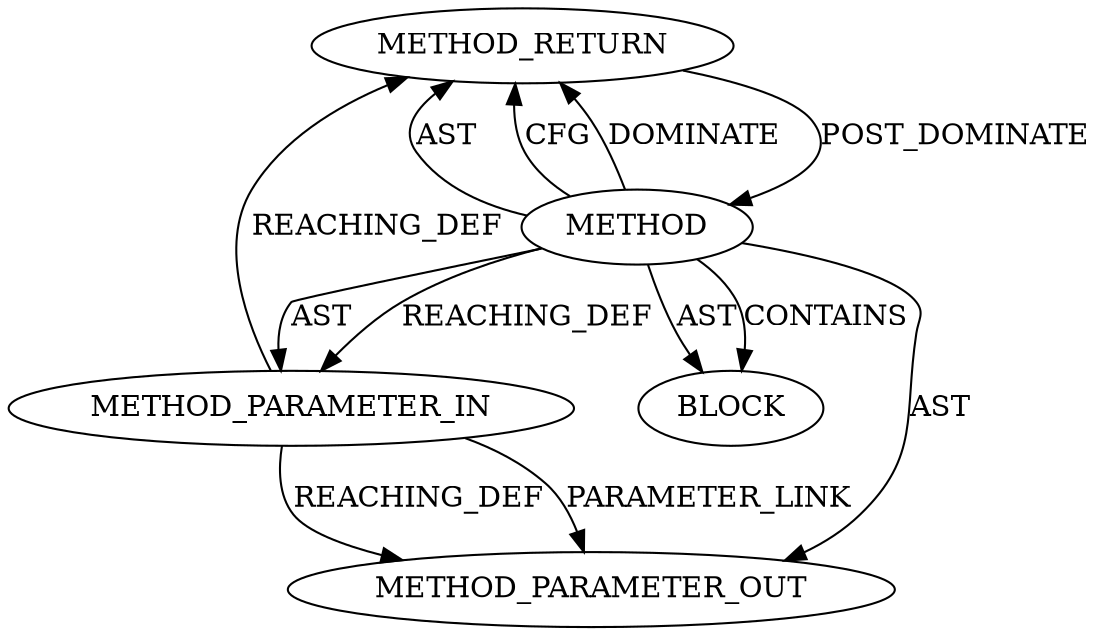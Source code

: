 digraph {
  347 [label=METHOD_RETURN ORDER=3 CODE="RET" COLUMN_NUMBER=5 LINE_NUMBER=184 TYPE_FULL_NAME="int" EVALUATION_STRATEGY="BY_VALUE"]
  344 [label=METHOD COLUMN_NUMBER=5 LINE_NUMBER=184 COLUMN_NUMBER_END=27 IS_EXTERNAL=false SIGNATURE="int tls_strp_dev_init (void)" NAME="tls_strp_dev_init" AST_PARENT_TYPE="TYPE_DECL" AST_PARENT_FULL_NAME="tls.h:<global>" ORDER=44 CODE="int tls_strp_dev_init(void);" FULL_NAME="tls_strp_dev_init" LINE_NUMBER_END=184 FILENAME="tls.h"]
  21214 [label=METHOD_PARAMETER_OUT ORDER=1 CODE="void" IS_VARIADIC=false COLUMN_NUMBER=23 LINE_NUMBER=184 TYPE_FULL_NAME="void" EVALUATION_STRATEGY="BY_VALUE" INDEX=1 NAME=""]
  345 [label=METHOD_PARAMETER_IN ORDER=1 CODE="void" IS_VARIADIC=false COLUMN_NUMBER=23 LINE_NUMBER=184 TYPE_FULL_NAME="void" EVALUATION_STRATEGY="BY_VALUE" INDEX=1 NAME=""]
  346 [label=BLOCK ORDER=2 ARGUMENT_INDEX=-1 CODE="<empty>" TYPE_FULL_NAME="<empty>"]
  345 -> 21214 [label=REACHING_DEF VARIABLE=""]
  344 -> 346 [label=AST ]
  344 -> 347 [label=AST ]
  344 -> 347 [label=CFG ]
  344 -> 346 [label=CONTAINS ]
  345 -> 21214 [label=PARAMETER_LINK ]
  344 -> 345 [label=REACHING_DEF VARIABLE=""]
  347 -> 344 [label=POST_DOMINATE ]
  344 -> 345 [label=AST ]
  344 -> 347 [label=DOMINATE ]
  345 -> 347 [label=REACHING_DEF VARIABLE=""]
  344 -> 21214 [label=AST ]
}
